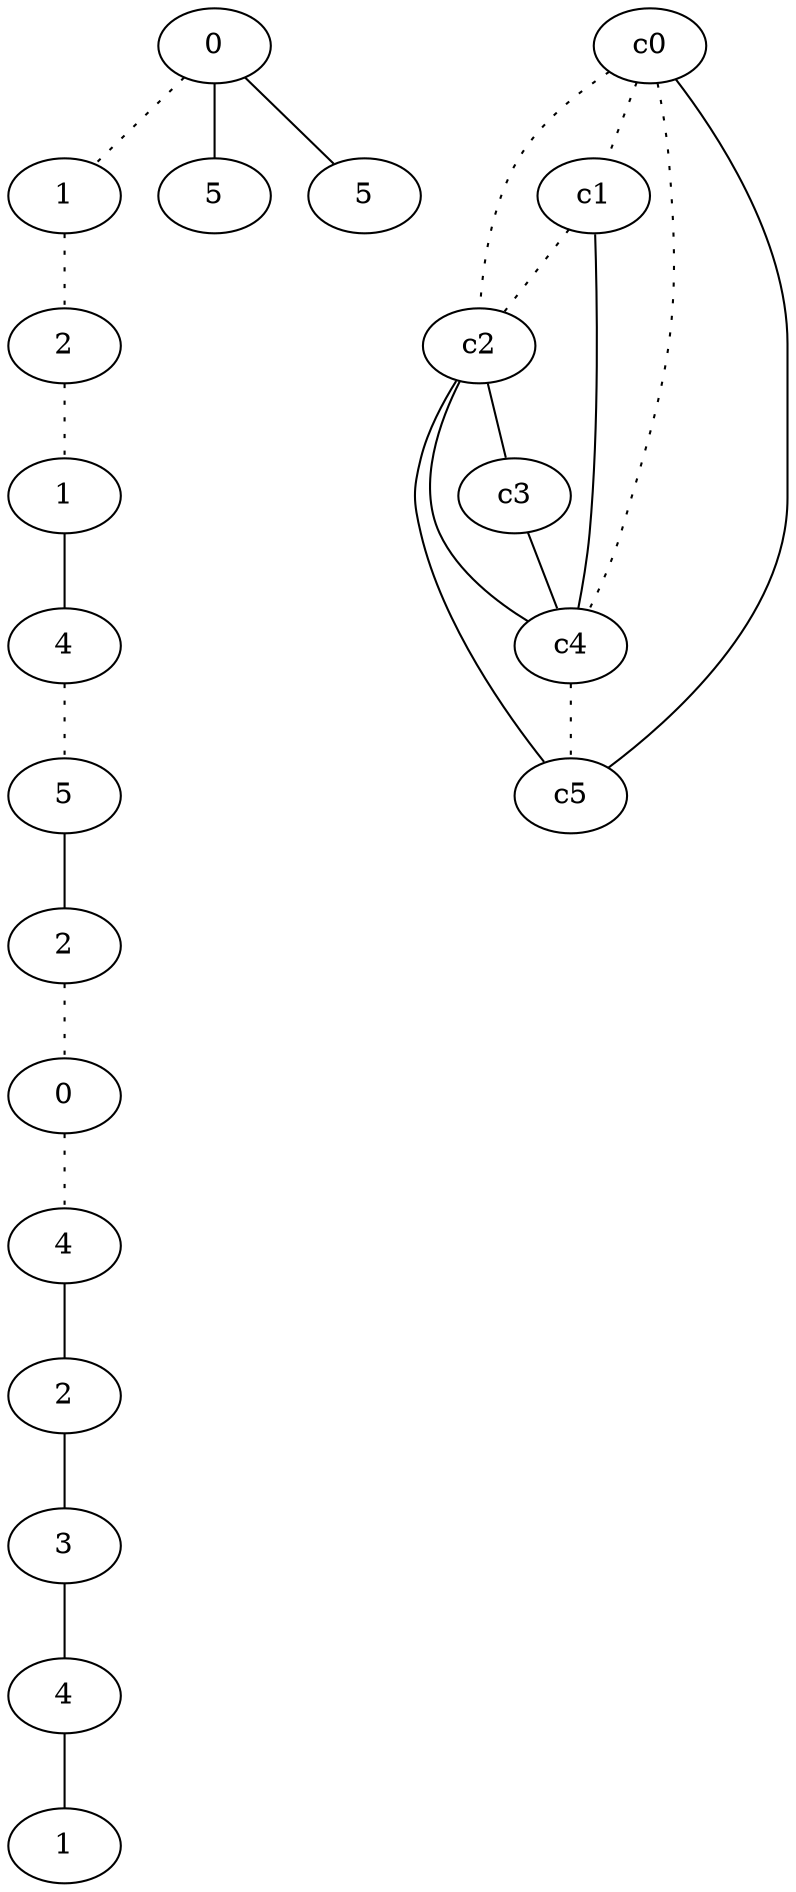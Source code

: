 graph {
a0[label=0];
a1[label=1];
a2[label=2];
a3[label=1];
a4[label=4];
a5[label=5];
a6[label=2];
a7[label=0];
a8[label=4];
a9[label=2];
a10[label=3];
a11[label=4];
a12[label=1];
a13[label=5];
a14[label=5];
a0 -- a1 [style=dotted];
a0 -- a13;
a0 -- a14;
a1 -- a2 [style=dotted];
a2 -- a3 [style=dotted];
a3 -- a4;
a4 -- a5 [style=dotted];
a5 -- a6;
a6 -- a7 [style=dotted];
a7 -- a8 [style=dotted];
a8 -- a9;
a9 -- a10;
a10 -- a11;
a11 -- a12;
c0 -- c1 [style=dotted];
c0 -- c2 [style=dotted];
c0 -- c4 [style=dotted];
c0 -- c5;
c1 -- c2 [style=dotted];
c1 -- c4;
c2 -- c3;
c2 -- c4;
c2 -- c5;
c3 -- c4;
c4 -- c5 [style=dotted];
}
